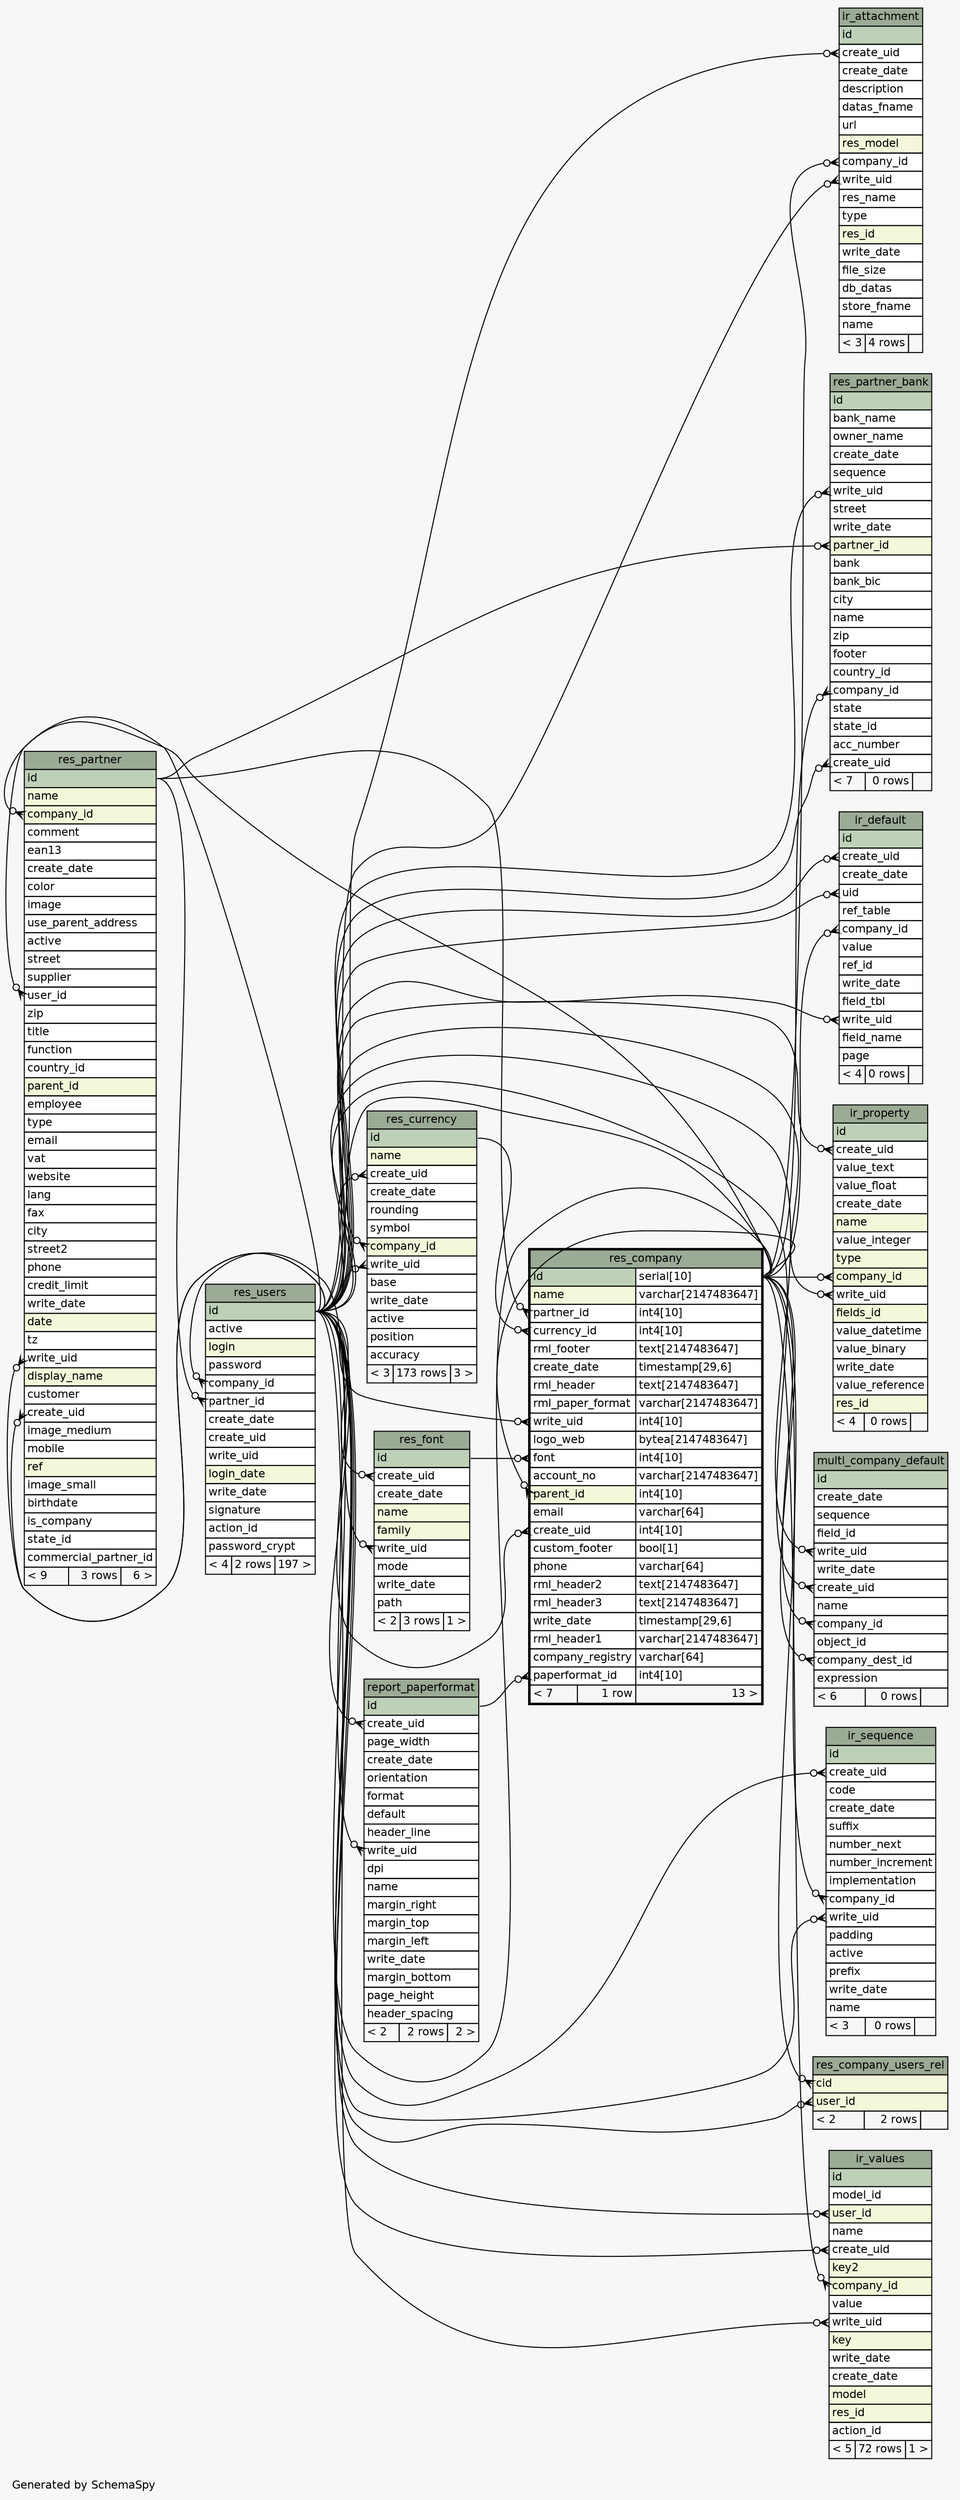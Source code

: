 // dot 2.36.0 on Linux 3.13.0-68-generic
// SchemaSpy rev 590
digraph "oneDegreeRelationshipsDiagram" {
  graph [
    rankdir="RL"
    bgcolor="#f7f7f7"
    label="\nGenerated by SchemaSpy"
    labeljust="l"
    nodesep="0.18"
    ranksep="0.46"
    fontname="Helvetica"
    fontsize="11"
  ];
  node [
    fontname="Helvetica"
    fontsize="11"
    shape="plaintext"
  ];
  edge [
    arrowsize="0.8"
  ];
  "ir_attachment":"company_id":w -> "res_company":"id.type":e [arrowhead=none dir=back arrowtail=crowodot];
  "ir_attachment":"create_uid":w -> "res_users":"id":e [arrowhead=none dir=back arrowtail=crowodot];
  "ir_attachment":"write_uid":w -> "res_users":"id":e [arrowhead=none dir=back arrowtail=crowodot];
  "ir_default":"company_id":w -> "res_company":"id.type":e [arrowhead=none dir=back arrowtail=crowodot];
  "ir_default":"create_uid":w -> "res_users":"id":e [arrowhead=none dir=back arrowtail=crowodot];
  "ir_default":"uid":w -> "res_users":"id":e [arrowhead=none dir=back arrowtail=crowodot];
  "ir_default":"write_uid":w -> "res_users":"id":e [arrowhead=none dir=back arrowtail=crowodot];
  "ir_property":"company_id":w -> "res_company":"id.type":e [arrowhead=none dir=back arrowtail=crowodot];
  "ir_property":"create_uid":w -> "res_users":"id":e [arrowhead=none dir=back arrowtail=crowodot];
  "ir_property":"write_uid":w -> "res_users":"id":e [arrowhead=none dir=back arrowtail=crowodot];
  "ir_sequence":"company_id":w -> "res_company":"id.type":e [arrowhead=none dir=back arrowtail=crowodot];
  "ir_sequence":"create_uid":w -> "res_users":"id":e [arrowhead=none dir=back arrowtail=crowodot];
  "ir_sequence":"write_uid":w -> "res_users":"id":e [arrowhead=none dir=back arrowtail=crowodot];
  "ir_values":"company_id":w -> "res_company":"id.type":e [arrowhead=none dir=back arrowtail=crowodot];
  "ir_values":"create_uid":w -> "res_users":"id":e [arrowhead=none dir=back arrowtail=crowodot];
  "ir_values":"user_id":w -> "res_users":"id":e [arrowhead=none dir=back arrowtail=crowodot];
  "ir_values":"write_uid":w -> "res_users":"id":e [arrowhead=none dir=back arrowtail=crowodot];
  "multi_company_default":"company_dest_id":w -> "res_company":"id.type":e [arrowhead=none dir=back arrowtail=crowodot];
  "multi_company_default":"company_id":w -> "res_company":"id.type":e [arrowhead=none dir=back arrowtail=crowodot];
  "multi_company_default":"create_uid":w -> "res_users":"id":e [arrowhead=none dir=back arrowtail=crowodot];
  "multi_company_default":"write_uid":w -> "res_users":"id":e [arrowhead=none dir=back arrowtail=crowodot];
  "report_paperformat":"create_uid":w -> "res_users":"id":e [arrowhead=none dir=back arrowtail=crowodot];
  "report_paperformat":"write_uid":w -> "res_users":"id":e [arrowhead=none dir=back arrowtail=crowodot];
  "res_company":"create_uid":w -> "res_users":"id":e [arrowhead=none dir=back arrowtail=crowodot];
  "res_company":"currency_id":w -> "res_currency":"id":e [arrowhead=none dir=back arrowtail=crowodot];
  "res_company":"font":w -> "res_font":"id":e [arrowhead=none dir=back arrowtail=crowodot];
  "res_company":"paperformat_id":w -> "report_paperformat":"id":e [arrowhead=none dir=back arrowtail=crowodot];
  "res_company":"parent_id":w -> "res_company":"id.type":e [arrowhead=none dir=back arrowtail=crowodot];
  "res_company":"partner_id":w -> "res_partner":"id":e [arrowhead=none dir=back arrowtail=crowodot];
  "res_company":"write_uid":w -> "res_users":"id":e [arrowhead=none dir=back arrowtail=crowodot];
  "res_company_users_rel":"cid":w -> "res_company":"id.type":e [arrowhead=none dir=back arrowtail=crowodot];
  "res_company_users_rel":"user_id":w -> "res_users":"id":e [arrowhead=none dir=back arrowtail=crowodot];
  "res_currency":"company_id":w -> "res_company":"id.type":e [arrowhead=none dir=back arrowtail=crowodot];
  "res_currency":"create_uid":w -> "res_users":"id":e [arrowhead=none dir=back arrowtail=crowodot];
  "res_currency":"write_uid":w -> "res_users":"id":e [arrowhead=none dir=back arrowtail=crowodot];
  "res_font":"create_uid":w -> "res_users":"id":e [arrowhead=none dir=back arrowtail=crowodot];
  "res_font":"write_uid":w -> "res_users":"id":e [arrowhead=none dir=back arrowtail=crowodot];
  "res_partner":"company_id":w -> "res_company":"id.type":e [arrowhead=none dir=back arrowtail=crowodot];
  "res_partner":"create_uid":w -> "res_users":"id":e [arrowhead=none dir=back arrowtail=crowodot];
  "res_partner":"user_id":w -> "res_users":"id":e [arrowhead=none dir=back arrowtail=crowodot];
  "res_partner":"write_uid":w -> "res_users":"id":e [arrowhead=none dir=back arrowtail=crowodot];
  "res_partner_bank":"company_id":w -> "res_company":"id.type":e [arrowhead=none dir=back arrowtail=crowodot];
  "res_partner_bank":"create_uid":w -> "res_users":"id":e [arrowhead=none dir=back arrowtail=crowodot];
  "res_partner_bank":"partner_id":w -> "res_partner":"id":e [arrowhead=none dir=back arrowtail=crowodot];
  "res_partner_bank":"write_uid":w -> "res_users":"id":e [arrowhead=none dir=back arrowtail=crowodot];
  "res_users":"company_id":w -> "res_company":"id.type":e [arrowhead=none dir=back arrowtail=crowodot];
  "res_users":"partner_id":w -> "res_partner":"id":e [arrowhead=none dir=back arrowtail=crowodot];
  "ir_attachment" [
    label=<
    <TABLE BORDER="0" CELLBORDER="1" CELLSPACING="0" BGCOLOR="#ffffff">
      <TR><TD COLSPAN="3" BGCOLOR="#9bab96" ALIGN="CENTER">ir_attachment</TD></TR>
      <TR><TD PORT="id" COLSPAN="3" BGCOLOR="#bed1b8" ALIGN="LEFT">id</TD></TR>
      <TR><TD PORT="create_uid" COLSPAN="3" ALIGN="LEFT">create_uid</TD></TR>
      <TR><TD PORT="create_date" COLSPAN="3" ALIGN="LEFT">create_date</TD></TR>
      <TR><TD PORT="description" COLSPAN="3" ALIGN="LEFT">description</TD></TR>
      <TR><TD PORT="datas_fname" COLSPAN="3" ALIGN="LEFT">datas_fname</TD></TR>
      <TR><TD PORT="url" COLSPAN="3" ALIGN="LEFT">url</TD></TR>
      <TR><TD PORT="res_model" COLSPAN="3" BGCOLOR="#f4f7da" ALIGN="LEFT">res_model</TD></TR>
      <TR><TD PORT="company_id" COLSPAN="3" ALIGN="LEFT">company_id</TD></TR>
      <TR><TD PORT="write_uid" COLSPAN="3" ALIGN="LEFT">write_uid</TD></TR>
      <TR><TD PORT="res_name" COLSPAN="3" ALIGN="LEFT">res_name</TD></TR>
      <TR><TD PORT="type" COLSPAN="3" ALIGN="LEFT">type</TD></TR>
      <TR><TD PORT="res_id" COLSPAN="3" BGCOLOR="#f4f7da" ALIGN="LEFT">res_id</TD></TR>
      <TR><TD PORT="write_date" COLSPAN="3" ALIGN="LEFT">write_date</TD></TR>
      <TR><TD PORT="file_size" COLSPAN="3" ALIGN="LEFT">file_size</TD></TR>
      <TR><TD PORT="db_datas" COLSPAN="3" ALIGN="LEFT">db_datas</TD></TR>
      <TR><TD PORT="store_fname" COLSPAN="3" ALIGN="LEFT">store_fname</TD></TR>
      <TR><TD PORT="name" COLSPAN="3" ALIGN="LEFT">name</TD></TR>
      <TR><TD ALIGN="LEFT" BGCOLOR="#f7f7f7">&lt; 3</TD><TD ALIGN="RIGHT" BGCOLOR="#f7f7f7">4 rows</TD><TD ALIGN="RIGHT" BGCOLOR="#f7f7f7">  </TD></TR>
    </TABLE>>
    URL="ir_attachment.html"
    tooltip="ir_attachment"
  ];
  "ir_default" [
    label=<
    <TABLE BORDER="0" CELLBORDER="1" CELLSPACING="0" BGCOLOR="#ffffff">
      <TR><TD COLSPAN="3" BGCOLOR="#9bab96" ALIGN="CENTER">ir_default</TD></TR>
      <TR><TD PORT="id" COLSPAN="3" BGCOLOR="#bed1b8" ALIGN="LEFT">id</TD></TR>
      <TR><TD PORT="create_uid" COLSPAN="3" ALIGN="LEFT">create_uid</TD></TR>
      <TR><TD PORT="create_date" COLSPAN="3" ALIGN="LEFT">create_date</TD></TR>
      <TR><TD PORT="uid" COLSPAN="3" ALIGN="LEFT">uid</TD></TR>
      <TR><TD PORT="ref_table" COLSPAN="3" ALIGN="LEFT">ref_table</TD></TR>
      <TR><TD PORT="company_id" COLSPAN="3" ALIGN="LEFT">company_id</TD></TR>
      <TR><TD PORT="value" COLSPAN="3" ALIGN="LEFT">value</TD></TR>
      <TR><TD PORT="ref_id" COLSPAN="3" ALIGN="LEFT">ref_id</TD></TR>
      <TR><TD PORT="write_date" COLSPAN="3" ALIGN="LEFT">write_date</TD></TR>
      <TR><TD PORT="field_tbl" COLSPAN="3" ALIGN="LEFT">field_tbl</TD></TR>
      <TR><TD PORT="write_uid" COLSPAN="3" ALIGN="LEFT">write_uid</TD></TR>
      <TR><TD PORT="field_name" COLSPAN="3" ALIGN="LEFT">field_name</TD></TR>
      <TR><TD PORT="page" COLSPAN="3" ALIGN="LEFT">page</TD></TR>
      <TR><TD ALIGN="LEFT" BGCOLOR="#f7f7f7">&lt; 4</TD><TD ALIGN="RIGHT" BGCOLOR="#f7f7f7">0 rows</TD><TD ALIGN="RIGHT" BGCOLOR="#f7f7f7">  </TD></TR>
    </TABLE>>
    URL="ir_default.html"
    tooltip="ir_default"
  ];
  "ir_property" [
    label=<
    <TABLE BORDER="0" CELLBORDER="1" CELLSPACING="0" BGCOLOR="#ffffff">
      <TR><TD COLSPAN="3" BGCOLOR="#9bab96" ALIGN="CENTER">ir_property</TD></TR>
      <TR><TD PORT="id" COLSPAN="3" BGCOLOR="#bed1b8" ALIGN="LEFT">id</TD></TR>
      <TR><TD PORT="create_uid" COLSPAN="3" ALIGN="LEFT">create_uid</TD></TR>
      <TR><TD PORT="value_text" COLSPAN="3" ALIGN="LEFT">value_text</TD></TR>
      <TR><TD PORT="value_float" COLSPAN="3" ALIGN="LEFT">value_float</TD></TR>
      <TR><TD PORT="create_date" COLSPAN="3" ALIGN="LEFT">create_date</TD></TR>
      <TR><TD PORT="name" COLSPAN="3" BGCOLOR="#f4f7da" ALIGN="LEFT">name</TD></TR>
      <TR><TD PORT="value_integer" COLSPAN="3" ALIGN="LEFT">value_integer</TD></TR>
      <TR><TD PORT="type" COLSPAN="3" BGCOLOR="#f4f7da" ALIGN="LEFT">type</TD></TR>
      <TR><TD PORT="company_id" COLSPAN="3" BGCOLOR="#f4f7da" ALIGN="LEFT">company_id</TD></TR>
      <TR><TD PORT="write_uid" COLSPAN="3" ALIGN="LEFT">write_uid</TD></TR>
      <TR><TD PORT="fields_id" COLSPAN="3" BGCOLOR="#f4f7da" ALIGN="LEFT">fields_id</TD></TR>
      <TR><TD PORT="value_datetime" COLSPAN="3" ALIGN="LEFT">value_datetime</TD></TR>
      <TR><TD PORT="value_binary" COLSPAN="3" ALIGN="LEFT">value_binary</TD></TR>
      <TR><TD PORT="write_date" COLSPAN="3" ALIGN="LEFT">write_date</TD></TR>
      <TR><TD PORT="value_reference" COLSPAN="3" ALIGN="LEFT">value_reference</TD></TR>
      <TR><TD PORT="res_id" COLSPAN="3" BGCOLOR="#f4f7da" ALIGN="LEFT">res_id</TD></TR>
      <TR><TD ALIGN="LEFT" BGCOLOR="#f7f7f7">&lt; 4</TD><TD ALIGN="RIGHT" BGCOLOR="#f7f7f7">0 rows</TD><TD ALIGN="RIGHT" BGCOLOR="#f7f7f7">  </TD></TR>
    </TABLE>>
    URL="ir_property.html"
    tooltip="ir_property"
  ];
  "ir_sequence" [
    label=<
    <TABLE BORDER="0" CELLBORDER="1" CELLSPACING="0" BGCOLOR="#ffffff">
      <TR><TD COLSPAN="3" BGCOLOR="#9bab96" ALIGN="CENTER">ir_sequence</TD></TR>
      <TR><TD PORT="id" COLSPAN="3" BGCOLOR="#bed1b8" ALIGN="LEFT">id</TD></TR>
      <TR><TD PORT="create_uid" COLSPAN="3" ALIGN="LEFT">create_uid</TD></TR>
      <TR><TD PORT="code" COLSPAN="3" ALIGN="LEFT">code</TD></TR>
      <TR><TD PORT="create_date" COLSPAN="3" ALIGN="LEFT">create_date</TD></TR>
      <TR><TD PORT="suffix" COLSPAN="3" ALIGN="LEFT">suffix</TD></TR>
      <TR><TD PORT="number_next" COLSPAN="3" ALIGN="LEFT">number_next</TD></TR>
      <TR><TD PORT="number_increment" COLSPAN="3" ALIGN="LEFT">number_increment</TD></TR>
      <TR><TD PORT="implementation" COLSPAN="3" ALIGN="LEFT">implementation</TD></TR>
      <TR><TD PORT="company_id" COLSPAN="3" ALIGN="LEFT">company_id</TD></TR>
      <TR><TD PORT="write_uid" COLSPAN="3" ALIGN="LEFT">write_uid</TD></TR>
      <TR><TD PORT="padding" COLSPAN="3" ALIGN="LEFT">padding</TD></TR>
      <TR><TD PORT="active" COLSPAN="3" ALIGN="LEFT">active</TD></TR>
      <TR><TD PORT="prefix" COLSPAN="3" ALIGN="LEFT">prefix</TD></TR>
      <TR><TD PORT="write_date" COLSPAN="3" ALIGN="LEFT">write_date</TD></TR>
      <TR><TD PORT="name" COLSPAN="3" ALIGN="LEFT">name</TD></TR>
      <TR><TD ALIGN="LEFT" BGCOLOR="#f7f7f7">&lt; 3</TD><TD ALIGN="RIGHT" BGCOLOR="#f7f7f7">0 rows</TD><TD ALIGN="RIGHT" BGCOLOR="#f7f7f7">  </TD></TR>
    </TABLE>>
    URL="ir_sequence.html"
    tooltip="ir_sequence"
  ];
  "ir_values" [
    label=<
    <TABLE BORDER="0" CELLBORDER="1" CELLSPACING="0" BGCOLOR="#ffffff">
      <TR><TD COLSPAN="3" BGCOLOR="#9bab96" ALIGN="CENTER">ir_values</TD></TR>
      <TR><TD PORT="id" COLSPAN="3" BGCOLOR="#bed1b8" ALIGN="LEFT">id</TD></TR>
      <TR><TD PORT="model_id" COLSPAN="3" ALIGN="LEFT">model_id</TD></TR>
      <TR><TD PORT="user_id" COLSPAN="3" BGCOLOR="#f4f7da" ALIGN="LEFT">user_id</TD></TR>
      <TR><TD PORT="name" COLSPAN="3" ALIGN="LEFT">name</TD></TR>
      <TR><TD PORT="create_uid" COLSPAN="3" ALIGN="LEFT">create_uid</TD></TR>
      <TR><TD PORT="key2" COLSPAN="3" BGCOLOR="#f4f7da" ALIGN="LEFT">key2</TD></TR>
      <TR><TD PORT="company_id" COLSPAN="3" BGCOLOR="#f4f7da" ALIGN="LEFT">company_id</TD></TR>
      <TR><TD PORT="value" COLSPAN="3" ALIGN="LEFT">value</TD></TR>
      <TR><TD PORT="write_uid" COLSPAN="3" ALIGN="LEFT">write_uid</TD></TR>
      <TR><TD PORT="key" COLSPAN="3" BGCOLOR="#f4f7da" ALIGN="LEFT">key</TD></TR>
      <TR><TD PORT="write_date" COLSPAN="3" ALIGN="LEFT">write_date</TD></TR>
      <TR><TD PORT="create_date" COLSPAN="3" ALIGN="LEFT">create_date</TD></TR>
      <TR><TD PORT="model" COLSPAN="3" BGCOLOR="#f4f7da" ALIGN="LEFT">model</TD></TR>
      <TR><TD PORT="res_id" COLSPAN="3" BGCOLOR="#f4f7da" ALIGN="LEFT">res_id</TD></TR>
      <TR><TD PORT="action_id" COLSPAN="3" ALIGN="LEFT">action_id</TD></TR>
      <TR><TD ALIGN="LEFT" BGCOLOR="#f7f7f7">&lt; 5</TD><TD ALIGN="RIGHT" BGCOLOR="#f7f7f7">72 rows</TD><TD ALIGN="RIGHT" BGCOLOR="#f7f7f7">1 &gt;</TD></TR>
    </TABLE>>
    URL="ir_values.html"
    tooltip="ir_values"
  ];
  "multi_company_default" [
    label=<
    <TABLE BORDER="0" CELLBORDER="1" CELLSPACING="0" BGCOLOR="#ffffff">
      <TR><TD COLSPAN="3" BGCOLOR="#9bab96" ALIGN="CENTER">multi_company_default</TD></TR>
      <TR><TD PORT="id" COLSPAN="3" BGCOLOR="#bed1b8" ALIGN="LEFT">id</TD></TR>
      <TR><TD PORT="create_date" COLSPAN="3" ALIGN="LEFT">create_date</TD></TR>
      <TR><TD PORT="sequence" COLSPAN="3" ALIGN="LEFT">sequence</TD></TR>
      <TR><TD PORT="field_id" COLSPAN="3" ALIGN="LEFT">field_id</TD></TR>
      <TR><TD PORT="write_uid" COLSPAN="3" ALIGN="LEFT">write_uid</TD></TR>
      <TR><TD PORT="write_date" COLSPAN="3" ALIGN="LEFT">write_date</TD></TR>
      <TR><TD PORT="create_uid" COLSPAN="3" ALIGN="LEFT">create_uid</TD></TR>
      <TR><TD PORT="name" COLSPAN="3" ALIGN="LEFT">name</TD></TR>
      <TR><TD PORT="company_id" COLSPAN="3" ALIGN="LEFT">company_id</TD></TR>
      <TR><TD PORT="object_id" COLSPAN="3" ALIGN="LEFT">object_id</TD></TR>
      <TR><TD PORT="company_dest_id" COLSPAN="3" ALIGN="LEFT">company_dest_id</TD></TR>
      <TR><TD PORT="expression" COLSPAN="3" ALIGN="LEFT">expression</TD></TR>
      <TR><TD ALIGN="LEFT" BGCOLOR="#f7f7f7">&lt; 6</TD><TD ALIGN="RIGHT" BGCOLOR="#f7f7f7">0 rows</TD><TD ALIGN="RIGHT" BGCOLOR="#f7f7f7">  </TD></TR>
    </TABLE>>
    URL="multi_company_default.html"
    tooltip="multi_company_default"
  ];
  "report_paperformat" [
    label=<
    <TABLE BORDER="0" CELLBORDER="1" CELLSPACING="0" BGCOLOR="#ffffff">
      <TR><TD COLSPAN="3" BGCOLOR="#9bab96" ALIGN="CENTER">report_paperformat</TD></TR>
      <TR><TD PORT="id" COLSPAN="3" BGCOLOR="#bed1b8" ALIGN="LEFT">id</TD></TR>
      <TR><TD PORT="create_uid" COLSPAN="3" ALIGN="LEFT">create_uid</TD></TR>
      <TR><TD PORT="page_width" COLSPAN="3" ALIGN="LEFT">page_width</TD></TR>
      <TR><TD PORT="create_date" COLSPAN="3" ALIGN="LEFT">create_date</TD></TR>
      <TR><TD PORT="orientation" COLSPAN="3" ALIGN="LEFT">orientation</TD></TR>
      <TR><TD PORT="format" COLSPAN="3" ALIGN="LEFT">format</TD></TR>
      <TR><TD PORT="default" COLSPAN="3" ALIGN="LEFT">default</TD></TR>
      <TR><TD PORT="header_line" COLSPAN="3" ALIGN="LEFT">header_line</TD></TR>
      <TR><TD PORT="write_uid" COLSPAN="3" ALIGN="LEFT">write_uid</TD></TR>
      <TR><TD PORT="dpi" COLSPAN="3" ALIGN="LEFT">dpi</TD></TR>
      <TR><TD PORT="name" COLSPAN="3" ALIGN="LEFT">name</TD></TR>
      <TR><TD PORT="margin_right" COLSPAN="3" ALIGN="LEFT">margin_right</TD></TR>
      <TR><TD PORT="margin_top" COLSPAN="3" ALIGN="LEFT">margin_top</TD></TR>
      <TR><TD PORT="margin_left" COLSPAN="3" ALIGN="LEFT">margin_left</TD></TR>
      <TR><TD PORT="write_date" COLSPAN="3" ALIGN="LEFT">write_date</TD></TR>
      <TR><TD PORT="margin_bottom" COLSPAN="3" ALIGN="LEFT">margin_bottom</TD></TR>
      <TR><TD PORT="page_height" COLSPAN="3" ALIGN="LEFT">page_height</TD></TR>
      <TR><TD PORT="header_spacing" COLSPAN="3" ALIGN="LEFT">header_spacing</TD></TR>
      <TR><TD ALIGN="LEFT" BGCOLOR="#f7f7f7">&lt; 2</TD><TD ALIGN="RIGHT" BGCOLOR="#f7f7f7">2 rows</TD><TD ALIGN="RIGHT" BGCOLOR="#f7f7f7">2 &gt;</TD></TR>
    </TABLE>>
    URL="report_paperformat.html"
    tooltip="report_paperformat"
  ];
  "res_company" [
    label=<
    <TABLE BORDER="2" CELLBORDER="1" CELLSPACING="0" BGCOLOR="#ffffff">
      <TR><TD COLSPAN="3" BGCOLOR="#9bab96" ALIGN="CENTER">res_company</TD></TR>
      <TR><TD PORT="id" COLSPAN="2" BGCOLOR="#bed1b8" ALIGN="LEFT">id</TD><TD PORT="id.type" ALIGN="LEFT">serial[10]</TD></TR>
      <TR><TD PORT="name" COLSPAN="2" BGCOLOR="#f4f7da" ALIGN="LEFT">name</TD><TD PORT="name.type" ALIGN="LEFT">varchar[2147483647]</TD></TR>
      <TR><TD PORT="partner_id" COLSPAN="2" ALIGN="LEFT">partner_id</TD><TD PORT="partner_id.type" ALIGN="LEFT">int4[10]</TD></TR>
      <TR><TD PORT="currency_id" COLSPAN="2" ALIGN="LEFT">currency_id</TD><TD PORT="currency_id.type" ALIGN="LEFT">int4[10]</TD></TR>
      <TR><TD PORT="rml_footer" COLSPAN="2" ALIGN="LEFT">rml_footer</TD><TD PORT="rml_footer.type" ALIGN="LEFT">text[2147483647]</TD></TR>
      <TR><TD PORT="create_date" COLSPAN="2" ALIGN="LEFT">create_date</TD><TD PORT="create_date.type" ALIGN="LEFT">timestamp[29,6]</TD></TR>
      <TR><TD PORT="rml_header" COLSPAN="2" ALIGN="LEFT">rml_header</TD><TD PORT="rml_header.type" ALIGN="LEFT">text[2147483647]</TD></TR>
      <TR><TD PORT="rml_paper_format" COLSPAN="2" ALIGN="LEFT">rml_paper_format</TD><TD PORT="rml_paper_format.type" ALIGN="LEFT">varchar[2147483647]</TD></TR>
      <TR><TD PORT="write_uid" COLSPAN="2" ALIGN="LEFT">write_uid</TD><TD PORT="write_uid.type" ALIGN="LEFT">int4[10]</TD></TR>
      <TR><TD PORT="logo_web" COLSPAN="2" ALIGN="LEFT">logo_web</TD><TD PORT="logo_web.type" ALIGN="LEFT">bytea[2147483647]</TD></TR>
      <TR><TD PORT="font" COLSPAN="2" ALIGN="LEFT">font</TD><TD PORT="font.type" ALIGN="LEFT">int4[10]</TD></TR>
      <TR><TD PORT="account_no" COLSPAN="2" ALIGN="LEFT">account_no</TD><TD PORT="account_no.type" ALIGN="LEFT">varchar[2147483647]</TD></TR>
      <TR><TD PORT="parent_id" COLSPAN="2" BGCOLOR="#f4f7da" ALIGN="LEFT">parent_id</TD><TD PORT="parent_id.type" ALIGN="LEFT">int4[10]</TD></TR>
      <TR><TD PORT="email" COLSPAN="2" ALIGN="LEFT">email</TD><TD PORT="email.type" ALIGN="LEFT">varchar[64]</TD></TR>
      <TR><TD PORT="create_uid" COLSPAN="2" ALIGN="LEFT">create_uid</TD><TD PORT="create_uid.type" ALIGN="LEFT">int4[10]</TD></TR>
      <TR><TD PORT="custom_footer" COLSPAN="2" ALIGN="LEFT">custom_footer</TD><TD PORT="custom_footer.type" ALIGN="LEFT">bool[1]</TD></TR>
      <TR><TD PORT="phone" COLSPAN="2" ALIGN="LEFT">phone</TD><TD PORT="phone.type" ALIGN="LEFT">varchar[64]</TD></TR>
      <TR><TD PORT="rml_header2" COLSPAN="2" ALIGN="LEFT">rml_header2</TD><TD PORT="rml_header2.type" ALIGN="LEFT">text[2147483647]</TD></TR>
      <TR><TD PORT="rml_header3" COLSPAN="2" ALIGN="LEFT">rml_header3</TD><TD PORT="rml_header3.type" ALIGN="LEFT">text[2147483647]</TD></TR>
      <TR><TD PORT="write_date" COLSPAN="2" ALIGN="LEFT">write_date</TD><TD PORT="write_date.type" ALIGN="LEFT">timestamp[29,6]</TD></TR>
      <TR><TD PORT="rml_header1" COLSPAN="2" ALIGN="LEFT">rml_header1</TD><TD PORT="rml_header1.type" ALIGN="LEFT">varchar[2147483647]</TD></TR>
      <TR><TD PORT="company_registry" COLSPAN="2" ALIGN="LEFT">company_registry</TD><TD PORT="company_registry.type" ALIGN="LEFT">varchar[64]</TD></TR>
      <TR><TD PORT="paperformat_id" COLSPAN="2" ALIGN="LEFT">paperformat_id</TD><TD PORT="paperformat_id.type" ALIGN="LEFT">int4[10]</TD></TR>
      <TR><TD ALIGN="LEFT" BGCOLOR="#f7f7f7">&lt; 7</TD><TD ALIGN="RIGHT" BGCOLOR="#f7f7f7">1 row</TD><TD ALIGN="RIGHT" BGCOLOR="#f7f7f7">13 &gt;</TD></TR>
    </TABLE>>
    URL="res_company.html"
    tooltip="res_company"
  ];
  "res_company_users_rel" [
    label=<
    <TABLE BORDER="0" CELLBORDER="1" CELLSPACING="0" BGCOLOR="#ffffff">
      <TR><TD COLSPAN="3" BGCOLOR="#9bab96" ALIGN="CENTER">res_company_users_rel</TD></TR>
      <TR><TD PORT="cid" COLSPAN="3" BGCOLOR="#f4f7da" ALIGN="LEFT">cid</TD></TR>
      <TR><TD PORT="user_id" COLSPAN="3" BGCOLOR="#f4f7da" ALIGN="LEFT">user_id</TD></TR>
      <TR><TD ALIGN="LEFT" BGCOLOR="#f7f7f7">&lt; 2</TD><TD ALIGN="RIGHT" BGCOLOR="#f7f7f7">2 rows</TD><TD ALIGN="RIGHT" BGCOLOR="#f7f7f7">  </TD></TR>
    </TABLE>>
    URL="res_company_users_rel.html"
    tooltip="res_company_users_rel"
  ];
  "res_currency" [
    label=<
    <TABLE BORDER="0" CELLBORDER="1" CELLSPACING="0" BGCOLOR="#ffffff">
      <TR><TD COLSPAN="3" BGCOLOR="#9bab96" ALIGN="CENTER">res_currency</TD></TR>
      <TR><TD PORT="id" COLSPAN="3" BGCOLOR="#bed1b8" ALIGN="LEFT">id</TD></TR>
      <TR><TD PORT="name" COLSPAN="3" BGCOLOR="#f4f7da" ALIGN="LEFT">name</TD></TR>
      <TR><TD PORT="create_uid" COLSPAN="3" ALIGN="LEFT">create_uid</TD></TR>
      <TR><TD PORT="create_date" COLSPAN="3" ALIGN="LEFT">create_date</TD></TR>
      <TR><TD PORT="rounding" COLSPAN="3" ALIGN="LEFT">rounding</TD></TR>
      <TR><TD PORT="symbol" COLSPAN="3" ALIGN="LEFT">symbol</TD></TR>
      <TR><TD PORT="company_id" COLSPAN="3" BGCOLOR="#f4f7da" ALIGN="LEFT">company_id</TD></TR>
      <TR><TD PORT="write_uid" COLSPAN="3" ALIGN="LEFT">write_uid</TD></TR>
      <TR><TD PORT="base" COLSPAN="3" ALIGN="LEFT">base</TD></TR>
      <TR><TD PORT="write_date" COLSPAN="3" ALIGN="LEFT">write_date</TD></TR>
      <TR><TD PORT="active" COLSPAN="3" ALIGN="LEFT">active</TD></TR>
      <TR><TD PORT="position" COLSPAN="3" ALIGN="LEFT">position</TD></TR>
      <TR><TD PORT="accuracy" COLSPAN="3" ALIGN="LEFT">accuracy</TD></TR>
      <TR><TD ALIGN="LEFT" BGCOLOR="#f7f7f7">&lt; 3</TD><TD ALIGN="RIGHT" BGCOLOR="#f7f7f7">173 rows</TD><TD ALIGN="RIGHT" BGCOLOR="#f7f7f7">3 &gt;</TD></TR>
    </TABLE>>
    URL="res_currency.html"
    tooltip="res_currency"
  ];
  "res_font" [
    label=<
    <TABLE BORDER="0" CELLBORDER="1" CELLSPACING="0" BGCOLOR="#ffffff">
      <TR><TD COLSPAN="3" BGCOLOR="#9bab96" ALIGN="CENTER">res_font</TD></TR>
      <TR><TD PORT="id" COLSPAN="3" BGCOLOR="#bed1b8" ALIGN="LEFT">id</TD></TR>
      <TR><TD PORT="create_uid" COLSPAN="3" ALIGN="LEFT">create_uid</TD></TR>
      <TR><TD PORT="create_date" COLSPAN="3" ALIGN="LEFT">create_date</TD></TR>
      <TR><TD PORT="name" COLSPAN="3" BGCOLOR="#f4f7da" ALIGN="LEFT">name</TD></TR>
      <TR><TD PORT="family" COLSPAN="3" BGCOLOR="#f4f7da" ALIGN="LEFT">family</TD></TR>
      <TR><TD PORT="write_uid" COLSPAN="3" ALIGN="LEFT">write_uid</TD></TR>
      <TR><TD PORT="mode" COLSPAN="3" ALIGN="LEFT">mode</TD></TR>
      <TR><TD PORT="write_date" COLSPAN="3" ALIGN="LEFT">write_date</TD></TR>
      <TR><TD PORT="path" COLSPAN="3" ALIGN="LEFT">path</TD></TR>
      <TR><TD ALIGN="LEFT" BGCOLOR="#f7f7f7">&lt; 2</TD><TD ALIGN="RIGHT" BGCOLOR="#f7f7f7">3 rows</TD><TD ALIGN="RIGHT" BGCOLOR="#f7f7f7">1 &gt;</TD></TR>
    </TABLE>>
    URL="res_font.html"
    tooltip="res_font"
  ];
  "res_partner" [
    label=<
    <TABLE BORDER="0" CELLBORDER="1" CELLSPACING="0" BGCOLOR="#ffffff">
      <TR><TD COLSPAN="3" BGCOLOR="#9bab96" ALIGN="CENTER">res_partner</TD></TR>
      <TR><TD PORT="id" COLSPAN="3" BGCOLOR="#bed1b8" ALIGN="LEFT">id</TD></TR>
      <TR><TD PORT="name" COLSPAN="3" BGCOLOR="#f4f7da" ALIGN="LEFT">name</TD></TR>
      <TR><TD PORT="company_id" COLSPAN="3" BGCOLOR="#f4f7da" ALIGN="LEFT">company_id</TD></TR>
      <TR><TD PORT="comment" COLSPAN="3" ALIGN="LEFT">comment</TD></TR>
      <TR><TD PORT="ean13" COLSPAN="3" ALIGN="LEFT">ean13</TD></TR>
      <TR><TD PORT="create_date" COLSPAN="3" ALIGN="LEFT">create_date</TD></TR>
      <TR><TD PORT="color" COLSPAN="3" ALIGN="LEFT">color</TD></TR>
      <TR><TD PORT="image" COLSPAN="3" ALIGN="LEFT">image</TD></TR>
      <TR><TD PORT="use_parent_address" COLSPAN="3" ALIGN="LEFT">use_parent_address</TD></TR>
      <TR><TD PORT="active" COLSPAN="3" ALIGN="LEFT">active</TD></TR>
      <TR><TD PORT="street" COLSPAN="3" ALIGN="LEFT">street</TD></TR>
      <TR><TD PORT="supplier" COLSPAN="3" ALIGN="LEFT">supplier</TD></TR>
      <TR><TD PORT="user_id" COLSPAN="3" ALIGN="LEFT">user_id</TD></TR>
      <TR><TD PORT="zip" COLSPAN="3" ALIGN="LEFT">zip</TD></TR>
      <TR><TD PORT="title" COLSPAN="3" ALIGN="LEFT">title</TD></TR>
      <TR><TD PORT="function" COLSPAN="3" ALIGN="LEFT">function</TD></TR>
      <TR><TD PORT="country_id" COLSPAN="3" ALIGN="LEFT">country_id</TD></TR>
      <TR><TD PORT="parent_id" COLSPAN="3" BGCOLOR="#f4f7da" ALIGN="LEFT">parent_id</TD></TR>
      <TR><TD PORT="employee" COLSPAN="3" ALIGN="LEFT">employee</TD></TR>
      <TR><TD PORT="type" COLSPAN="3" ALIGN="LEFT">type</TD></TR>
      <TR><TD PORT="email" COLSPAN="3" ALIGN="LEFT">email</TD></TR>
      <TR><TD PORT="vat" COLSPAN="3" ALIGN="LEFT">vat</TD></TR>
      <TR><TD PORT="website" COLSPAN="3" ALIGN="LEFT">website</TD></TR>
      <TR><TD PORT="lang" COLSPAN="3" ALIGN="LEFT">lang</TD></TR>
      <TR><TD PORT="fax" COLSPAN="3" ALIGN="LEFT">fax</TD></TR>
      <TR><TD PORT="city" COLSPAN="3" ALIGN="LEFT">city</TD></TR>
      <TR><TD PORT="street2" COLSPAN="3" ALIGN="LEFT">street2</TD></TR>
      <TR><TD PORT="phone" COLSPAN="3" ALIGN="LEFT">phone</TD></TR>
      <TR><TD PORT="credit_limit" COLSPAN="3" ALIGN="LEFT">credit_limit</TD></TR>
      <TR><TD PORT="write_date" COLSPAN="3" ALIGN="LEFT">write_date</TD></TR>
      <TR><TD PORT="date" COLSPAN="3" BGCOLOR="#f4f7da" ALIGN="LEFT">date</TD></TR>
      <TR><TD PORT="tz" COLSPAN="3" ALIGN="LEFT">tz</TD></TR>
      <TR><TD PORT="write_uid" COLSPAN="3" ALIGN="LEFT">write_uid</TD></TR>
      <TR><TD PORT="display_name" COLSPAN="3" BGCOLOR="#f4f7da" ALIGN="LEFT">display_name</TD></TR>
      <TR><TD PORT="customer" COLSPAN="3" ALIGN="LEFT">customer</TD></TR>
      <TR><TD PORT="create_uid" COLSPAN="3" ALIGN="LEFT">create_uid</TD></TR>
      <TR><TD PORT="image_medium" COLSPAN="3" ALIGN="LEFT">image_medium</TD></TR>
      <TR><TD PORT="mobile" COLSPAN="3" ALIGN="LEFT">mobile</TD></TR>
      <TR><TD PORT="ref" COLSPAN="3" BGCOLOR="#f4f7da" ALIGN="LEFT">ref</TD></TR>
      <TR><TD PORT="image_small" COLSPAN="3" ALIGN="LEFT">image_small</TD></TR>
      <TR><TD PORT="birthdate" COLSPAN="3" ALIGN="LEFT">birthdate</TD></TR>
      <TR><TD PORT="is_company" COLSPAN="3" ALIGN="LEFT">is_company</TD></TR>
      <TR><TD PORT="state_id" COLSPAN="3" ALIGN="LEFT">state_id</TD></TR>
      <TR><TD PORT="commercial_partner_id" COLSPAN="3" ALIGN="LEFT">commercial_partner_id</TD></TR>
      <TR><TD ALIGN="LEFT" BGCOLOR="#f7f7f7">&lt; 9</TD><TD ALIGN="RIGHT" BGCOLOR="#f7f7f7">3 rows</TD><TD ALIGN="RIGHT" BGCOLOR="#f7f7f7">6 &gt;</TD></TR>
    </TABLE>>
    URL="res_partner.html"
    tooltip="res_partner"
  ];
  "res_partner_bank" [
    label=<
    <TABLE BORDER="0" CELLBORDER="1" CELLSPACING="0" BGCOLOR="#ffffff">
      <TR><TD COLSPAN="3" BGCOLOR="#9bab96" ALIGN="CENTER">res_partner_bank</TD></TR>
      <TR><TD PORT="id" COLSPAN="3" BGCOLOR="#bed1b8" ALIGN="LEFT">id</TD></TR>
      <TR><TD PORT="bank_name" COLSPAN="3" ALIGN="LEFT">bank_name</TD></TR>
      <TR><TD PORT="owner_name" COLSPAN="3" ALIGN="LEFT">owner_name</TD></TR>
      <TR><TD PORT="create_date" COLSPAN="3" ALIGN="LEFT">create_date</TD></TR>
      <TR><TD PORT="sequence" COLSPAN="3" ALIGN="LEFT">sequence</TD></TR>
      <TR><TD PORT="write_uid" COLSPAN="3" ALIGN="LEFT">write_uid</TD></TR>
      <TR><TD PORT="street" COLSPAN="3" ALIGN="LEFT">street</TD></TR>
      <TR><TD PORT="write_date" COLSPAN="3" ALIGN="LEFT">write_date</TD></TR>
      <TR><TD PORT="partner_id" COLSPAN="3" BGCOLOR="#f4f7da" ALIGN="LEFT">partner_id</TD></TR>
      <TR><TD PORT="bank" COLSPAN="3" ALIGN="LEFT">bank</TD></TR>
      <TR><TD PORT="bank_bic" COLSPAN="3" ALIGN="LEFT">bank_bic</TD></TR>
      <TR><TD PORT="city" COLSPAN="3" ALIGN="LEFT">city</TD></TR>
      <TR><TD PORT="name" COLSPAN="3" ALIGN="LEFT">name</TD></TR>
      <TR><TD PORT="zip" COLSPAN="3" ALIGN="LEFT">zip</TD></TR>
      <TR><TD PORT="footer" COLSPAN="3" ALIGN="LEFT">footer</TD></TR>
      <TR><TD PORT="country_id" COLSPAN="3" ALIGN="LEFT">country_id</TD></TR>
      <TR><TD PORT="company_id" COLSPAN="3" ALIGN="LEFT">company_id</TD></TR>
      <TR><TD PORT="state" COLSPAN="3" ALIGN="LEFT">state</TD></TR>
      <TR><TD PORT="state_id" COLSPAN="3" ALIGN="LEFT">state_id</TD></TR>
      <TR><TD PORT="acc_number" COLSPAN="3" ALIGN="LEFT">acc_number</TD></TR>
      <TR><TD PORT="create_uid" COLSPAN="3" ALIGN="LEFT">create_uid</TD></TR>
      <TR><TD ALIGN="LEFT" BGCOLOR="#f7f7f7">&lt; 7</TD><TD ALIGN="RIGHT" BGCOLOR="#f7f7f7">0 rows</TD><TD ALIGN="RIGHT" BGCOLOR="#f7f7f7">  </TD></TR>
    </TABLE>>
    URL="res_partner_bank.html"
    tooltip="res_partner_bank"
  ];
  "res_users" [
    label=<
    <TABLE BORDER="0" CELLBORDER="1" CELLSPACING="0" BGCOLOR="#ffffff">
      <TR><TD COLSPAN="3" BGCOLOR="#9bab96" ALIGN="CENTER">res_users</TD></TR>
      <TR><TD PORT="id" COLSPAN="3" BGCOLOR="#bed1b8" ALIGN="LEFT">id</TD></TR>
      <TR><TD PORT="active" COLSPAN="3" ALIGN="LEFT">active</TD></TR>
      <TR><TD PORT="login" COLSPAN="3" BGCOLOR="#f4f7da" ALIGN="LEFT">login</TD></TR>
      <TR><TD PORT="password" COLSPAN="3" ALIGN="LEFT">password</TD></TR>
      <TR><TD PORT="company_id" COLSPAN="3" ALIGN="LEFT">company_id</TD></TR>
      <TR><TD PORT="partner_id" COLSPAN="3" ALIGN="LEFT">partner_id</TD></TR>
      <TR><TD PORT="create_date" COLSPAN="3" ALIGN="LEFT">create_date</TD></TR>
      <TR><TD PORT="create_uid" COLSPAN="3" ALIGN="LEFT">create_uid</TD></TR>
      <TR><TD PORT="write_uid" COLSPAN="3" ALIGN="LEFT">write_uid</TD></TR>
      <TR><TD PORT="login_date" COLSPAN="3" BGCOLOR="#f4f7da" ALIGN="LEFT">login_date</TD></TR>
      <TR><TD PORT="write_date" COLSPAN="3" ALIGN="LEFT">write_date</TD></TR>
      <TR><TD PORT="signature" COLSPAN="3" ALIGN="LEFT">signature</TD></TR>
      <TR><TD PORT="action_id" COLSPAN="3" ALIGN="LEFT">action_id</TD></TR>
      <TR><TD PORT="password_crypt" COLSPAN="3" ALIGN="LEFT">password_crypt</TD></TR>
      <TR><TD ALIGN="LEFT" BGCOLOR="#f7f7f7">&lt; 4</TD><TD ALIGN="RIGHT" BGCOLOR="#f7f7f7">2 rows</TD><TD ALIGN="RIGHT" BGCOLOR="#f7f7f7">197 &gt;</TD></TR>
    </TABLE>>
    URL="res_users.html"
    tooltip="res_users"
  ];
}
